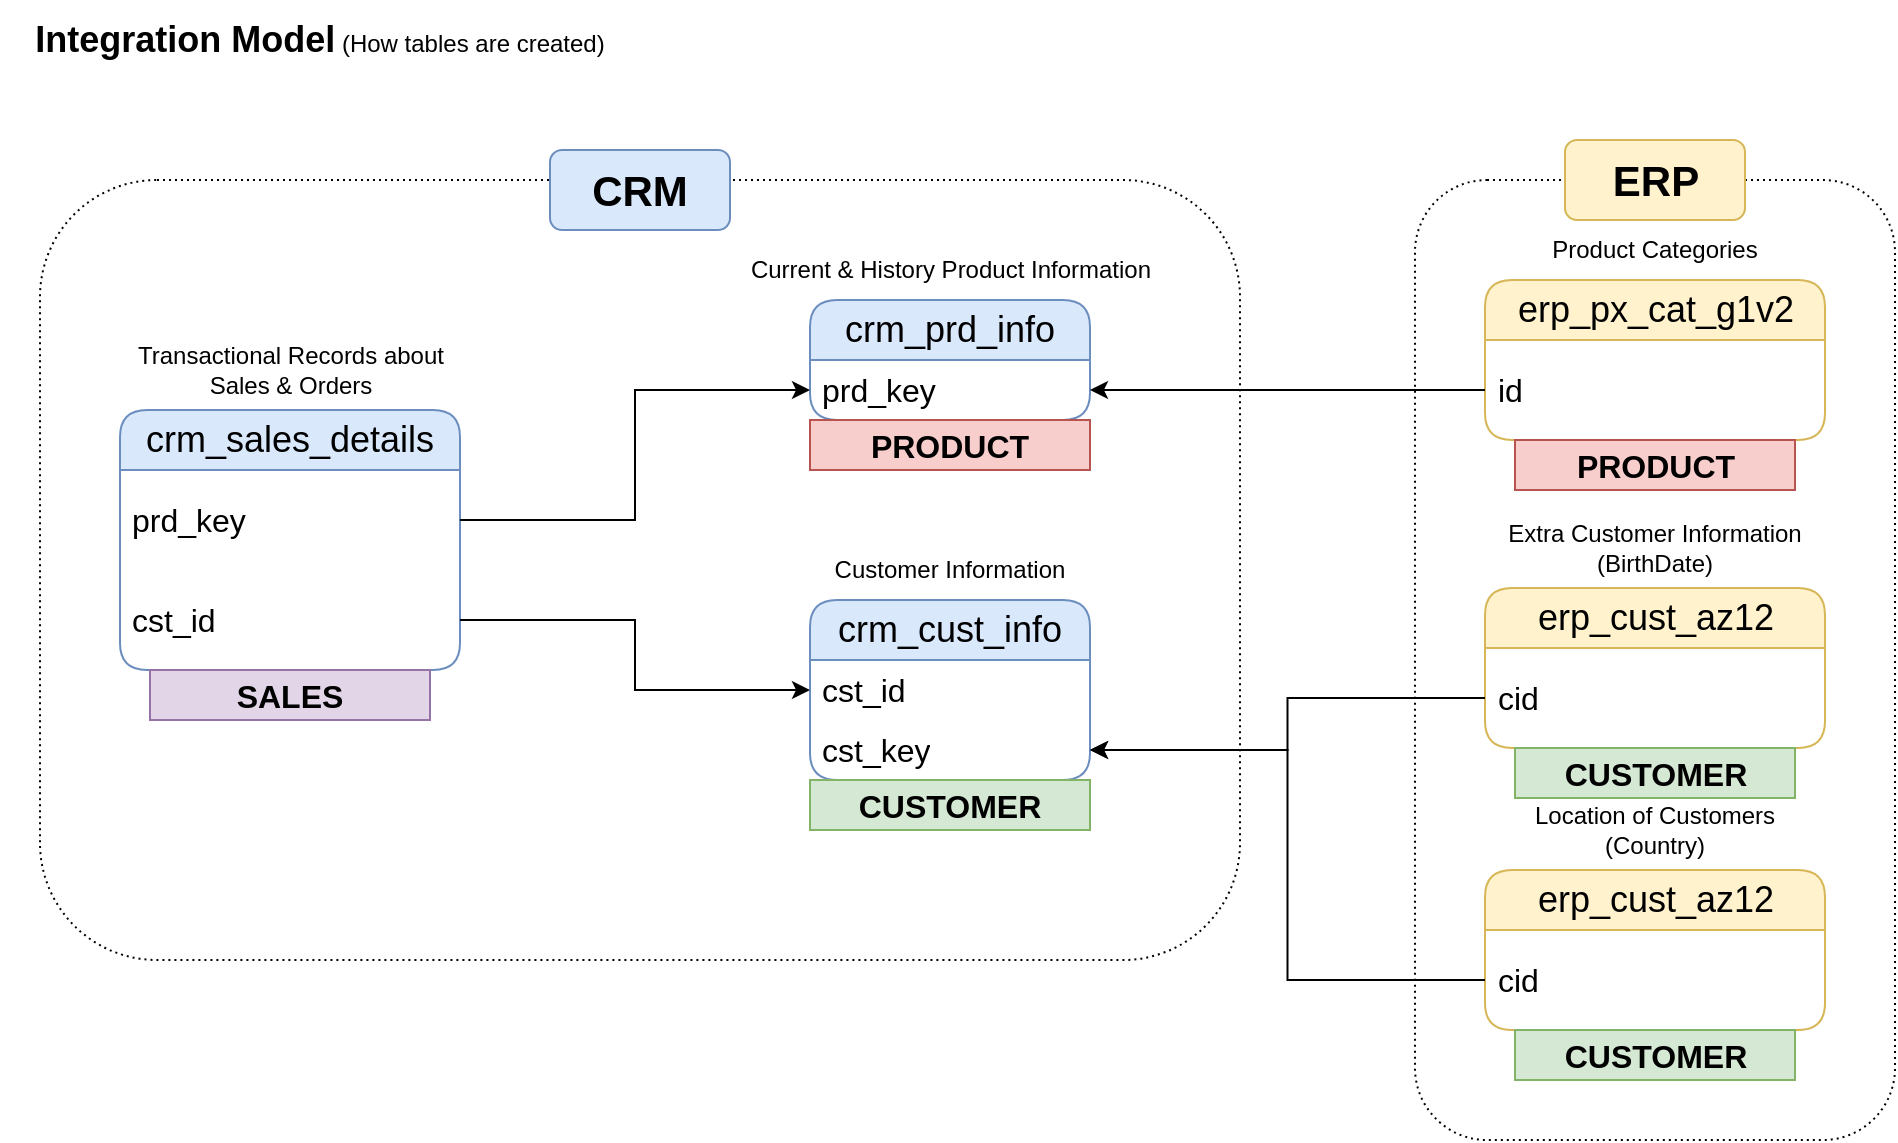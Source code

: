 <mxfile version="27.1.0">
  <diagram name="Page-1" id="8QMNzHHoJmfJ2i7kZxd4">
    <mxGraphModel dx="1042" dy="527" grid="1" gridSize="10" guides="1" tooltips="1" connect="1" arrows="1" fold="1" page="1" pageScale="1" pageWidth="1169" pageHeight="827" math="0" shadow="0">
      <root>
        <mxCell id="0" />
        <mxCell id="1" parent="0" />
        <mxCell id="5EYDZL1ktErVGbTyCt4M-26" value="erp_cust_az12" style="swimlane;fontStyle=0;childLayout=stackLayout;horizontal=1;startSize=30;horizontalStack=0;resizeParent=1;resizeParentMax=0;resizeLast=0;collapsible=1;marginBottom=0;whiteSpace=wrap;html=1;rounded=1;fillColor=#fff2cc;strokeColor=#d6b656;fontSize=18;" parent="1" vertex="1">
          <mxGeometry x="782.5" y="475" width="170" height="80" as="geometry" />
        </mxCell>
        <mxCell id="5EYDZL1ktErVGbTyCt4M-27" value="cid" style="text;strokeColor=none;fillColor=none;align=left;verticalAlign=middle;spacingLeft=4;spacingRight=4;overflow=hidden;points=[[0,0.5],[1,0.5]];portConstraint=eastwest;rotatable=0;whiteSpace=wrap;html=1;fontSize=16;" parent="5EYDZL1ktErVGbTyCt4M-26" vertex="1">
          <mxGeometry y="30" width="170" height="50" as="geometry" />
        </mxCell>
        <mxCell id="5EYDZL1ktErVGbTyCt4M-1" value="&lt;b&gt;&lt;font style=&quot;font-size: 18px;&quot;&gt;Integration Model&lt;/font&gt;&lt;/b&gt; (How tables are created)" style="text;html=1;align=center;verticalAlign=middle;whiteSpace=wrap;rounded=0;" parent="1" vertex="1">
          <mxGeometry x="40" y="40" width="320" height="40" as="geometry" />
        </mxCell>
        <mxCell id="5EYDZL1ktErVGbTyCt4M-3" value="crm_cust_info" style="swimlane;fontStyle=0;childLayout=stackLayout;horizontal=1;startSize=30;horizontalStack=0;resizeParent=1;resizeParentMax=0;resizeLast=0;collapsible=1;marginBottom=0;whiteSpace=wrap;html=1;rounded=1;fillColor=#dae8fc;strokeColor=#6c8ebf;fontSize=18;" parent="1" vertex="1">
          <mxGeometry x="445" y="340" width="140" height="90" as="geometry" />
        </mxCell>
        <mxCell id="5EYDZL1ktErVGbTyCt4M-4" value="cst_id" style="text;strokeColor=none;fillColor=none;align=left;verticalAlign=middle;spacingLeft=4;spacingRight=4;overflow=hidden;points=[[0,0.5],[1,0.5]];portConstraint=eastwest;rotatable=0;whiteSpace=wrap;html=1;fontSize=16;" parent="5EYDZL1ktErVGbTyCt4M-3" vertex="1">
          <mxGeometry y="30" width="140" height="30" as="geometry" />
        </mxCell>
        <mxCell id="5EYDZL1ktErVGbTyCt4M-21" value="cst_key" style="text;strokeColor=none;fillColor=none;align=left;verticalAlign=middle;spacingLeft=4;spacingRight=4;overflow=hidden;points=[[0,0.5],[1,0.5]];portConstraint=eastwest;rotatable=0;whiteSpace=wrap;html=1;fontSize=16;" parent="5EYDZL1ktErVGbTyCt4M-3" vertex="1">
          <mxGeometry y="60" width="140" height="30" as="geometry" />
        </mxCell>
        <mxCell id="5EYDZL1ktErVGbTyCt4M-7" value="Customer Information" style="text;html=1;align=center;verticalAlign=middle;whiteSpace=wrap;rounded=0;" parent="1" vertex="1">
          <mxGeometry x="430" y="310" width="170" height="30" as="geometry" />
        </mxCell>
        <mxCell id="5EYDZL1ktErVGbTyCt4M-8" value="crm_prd_info" style="swimlane;fontStyle=0;childLayout=stackLayout;horizontal=1;startSize=30;horizontalStack=0;resizeParent=1;resizeParentMax=0;resizeLast=0;collapsible=1;marginBottom=0;whiteSpace=wrap;html=1;rounded=1;fillColor=#dae8fc;strokeColor=#6c8ebf;fontSize=18;" parent="1" vertex="1">
          <mxGeometry x="445" y="190" width="140" height="60" as="geometry" />
        </mxCell>
        <mxCell id="5EYDZL1ktErVGbTyCt4M-9" value="prd_key" style="text;strokeColor=none;fillColor=none;align=left;verticalAlign=middle;spacingLeft=4;spacingRight=4;overflow=hidden;points=[[0,0.5],[1,0.5]];portConstraint=eastwest;rotatable=0;whiteSpace=wrap;html=1;fontSize=16;" parent="5EYDZL1ktErVGbTyCt4M-8" vertex="1">
          <mxGeometry y="30" width="140" height="30" as="geometry" />
        </mxCell>
        <mxCell id="5EYDZL1ktErVGbTyCt4M-10" value="Current &amp;amp; History Product Information" style="text;html=1;align=center;verticalAlign=middle;whiteSpace=wrap;rounded=0;" parent="1" vertex="1">
          <mxGeometry x="407.5" y="160" width="215" height="30" as="geometry" />
        </mxCell>
        <mxCell id="5EYDZL1ktErVGbTyCt4M-11" value="crm_sales_details" style="swimlane;fontStyle=0;childLayout=stackLayout;horizontal=1;startSize=30;horizontalStack=0;resizeParent=1;resizeParentMax=0;resizeLast=0;collapsible=1;marginBottom=0;whiteSpace=wrap;html=1;rounded=1;fillColor=#dae8fc;strokeColor=#6c8ebf;fontSize=18;" parent="1" vertex="1">
          <mxGeometry x="100" y="245" width="170" height="130" as="geometry" />
        </mxCell>
        <mxCell id="5EYDZL1ktErVGbTyCt4M-12" value="prd_key" style="text;strokeColor=none;fillColor=none;align=left;verticalAlign=middle;spacingLeft=4;spacingRight=4;overflow=hidden;points=[[0,0.5],[1,0.5]];portConstraint=eastwest;rotatable=0;whiteSpace=wrap;html=1;fontSize=16;" parent="5EYDZL1ktErVGbTyCt4M-11" vertex="1">
          <mxGeometry y="30" width="170" height="50" as="geometry" />
        </mxCell>
        <mxCell id="5EYDZL1ktErVGbTyCt4M-14" value="cst_id" style="text;strokeColor=none;fillColor=none;align=left;verticalAlign=middle;spacingLeft=4;spacingRight=4;overflow=hidden;points=[[0,0.5],[1,0.5]];portConstraint=eastwest;rotatable=0;whiteSpace=wrap;html=1;fontSize=16;" parent="5EYDZL1ktErVGbTyCt4M-11" vertex="1">
          <mxGeometry y="80" width="170" height="50" as="geometry" />
        </mxCell>
        <mxCell id="5EYDZL1ktErVGbTyCt4M-13" value="Transactional Records about Sales &amp;amp; Orders" style="text;html=1;align=center;verticalAlign=middle;whiteSpace=wrap;rounded=0;" parent="1" vertex="1">
          <mxGeometry x="107.5" y="210" width="155" height="30" as="geometry" />
        </mxCell>
        <mxCell id="5EYDZL1ktErVGbTyCt4M-17" value="erp_cust_az12" style="swimlane;fontStyle=0;childLayout=stackLayout;horizontal=1;startSize=30;horizontalStack=0;resizeParent=1;resizeParentMax=0;resizeLast=0;collapsible=1;marginBottom=0;whiteSpace=wrap;html=1;rounded=1;fillColor=#fff2cc;strokeColor=#d6b656;fontSize=18;" parent="1" vertex="1">
          <mxGeometry x="782.5" y="334" width="170" height="80" as="geometry" />
        </mxCell>
        <mxCell id="5EYDZL1ktErVGbTyCt4M-18" value="cid" style="text;strokeColor=none;fillColor=none;align=left;verticalAlign=middle;spacingLeft=4;spacingRight=4;overflow=hidden;points=[[0,0.5],[1,0.5]];portConstraint=eastwest;rotatable=0;whiteSpace=wrap;html=1;fontSize=16;" parent="5EYDZL1ktErVGbTyCt4M-17" vertex="1">
          <mxGeometry y="30" width="170" height="50" as="geometry" />
        </mxCell>
        <mxCell id="5EYDZL1ktErVGbTyCt4M-20" value="Extra Customer Information (BirthDate)" style="text;html=1;align=center;verticalAlign=middle;whiteSpace=wrap;rounded=0;" parent="1" vertex="1">
          <mxGeometry x="790" y="299" width="155" height="30" as="geometry" />
        </mxCell>
        <mxCell id="5EYDZL1ktErVGbTyCt4M-23" style="edgeStyle=orthogonalEdgeStyle;rounded=0;orthogonalLoop=1;jettySize=auto;html=1;entryX=0;entryY=0.5;entryDx=0;entryDy=0;" parent="1" source="5EYDZL1ktErVGbTyCt4M-12" target="5EYDZL1ktErVGbTyCt4M-9" edge="1">
          <mxGeometry relative="1" as="geometry" />
        </mxCell>
        <mxCell id="5EYDZL1ktErVGbTyCt4M-24" style="edgeStyle=orthogonalEdgeStyle;rounded=0;orthogonalLoop=1;jettySize=auto;html=1;entryX=0;entryY=0.5;entryDx=0;entryDy=0;" parent="1" source="5EYDZL1ktErVGbTyCt4M-14" target="5EYDZL1ktErVGbTyCt4M-4" edge="1">
          <mxGeometry relative="1" as="geometry" />
        </mxCell>
        <mxCell id="5EYDZL1ktErVGbTyCt4M-25" style="edgeStyle=orthogonalEdgeStyle;rounded=0;orthogonalLoop=1;jettySize=auto;html=1;entryX=1;entryY=0.5;entryDx=0;entryDy=0;" parent="1" source="5EYDZL1ktErVGbTyCt4M-18" target="5EYDZL1ktErVGbTyCt4M-21" edge="1">
          <mxGeometry relative="1" as="geometry" />
        </mxCell>
        <mxCell id="5EYDZL1ktErVGbTyCt4M-28" value="Location of Customers (Country)" style="text;html=1;align=center;verticalAlign=middle;whiteSpace=wrap;rounded=0;" parent="1" vertex="1">
          <mxGeometry x="790" y="440" width="155" height="30" as="geometry" />
        </mxCell>
        <mxCell id="5EYDZL1ktErVGbTyCt4M-29" style="edgeStyle=orthogonalEdgeStyle;rounded=0;orthogonalLoop=1;jettySize=auto;html=1;entryX=1;entryY=0.5;entryDx=0;entryDy=0;" parent="1" source="5EYDZL1ktErVGbTyCt4M-27" target="5EYDZL1ktErVGbTyCt4M-21" edge="1">
          <mxGeometry relative="1" as="geometry" />
        </mxCell>
        <mxCell id="5EYDZL1ktErVGbTyCt4M-30" value="erp_px_cat_g1v2" style="swimlane;fontStyle=0;childLayout=stackLayout;horizontal=1;startSize=30;horizontalStack=0;resizeParent=1;resizeParentMax=0;resizeLast=0;collapsible=1;marginBottom=0;whiteSpace=wrap;html=1;rounded=1;fillColor=#fff2cc;strokeColor=#d6b656;fontSize=18;" parent="1" vertex="1">
          <mxGeometry x="782.5" y="180" width="170" height="80" as="geometry" />
        </mxCell>
        <mxCell id="5EYDZL1ktErVGbTyCt4M-31" value="id" style="text;strokeColor=none;fillColor=none;align=left;verticalAlign=middle;spacingLeft=4;spacingRight=4;overflow=hidden;points=[[0,0.5],[1,0.5]];portConstraint=eastwest;rotatable=0;whiteSpace=wrap;html=1;fontSize=16;" parent="5EYDZL1ktErVGbTyCt4M-30" vertex="1">
          <mxGeometry y="30" width="170" height="50" as="geometry" />
        </mxCell>
        <mxCell id="5EYDZL1ktErVGbTyCt4M-34" value="" style="rounded=1;whiteSpace=wrap;html=1;fillColor=none;dashed=1;dashPattern=1 2;" parent="1" vertex="1">
          <mxGeometry x="60" y="130" width="600" height="390" as="geometry" />
        </mxCell>
        <mxCell id="5EYDZL1ktErVGbTyCt4M-32" value="Product Categories" style="text;html=1;align=center;verticalAlign=middle;whiteSpace=wrap;rounded=0;" parent="1" vertex="1">
          <mxGeometry x="790" y="150" width="155" height="30" as="geometry" />
        </mxCell>
        <mxCell id="5EYDZL1ktErVGbTyCt4M-33" style="edgeStyle=orthogonalEdgeStyle;rounded=0;orthogonalLoop=1;jettySize=auto;html=1;entryX=1;entryY=0.5;entryDx=0;entryDy=0;" parent="1" source="5EYDZL1ktErVGbTyCt4M-31" target="5EYDZL1ktErVGbTyCt4M-9" edge="1">
          <mxGeometry relative="1" as="geometry" />
        </mxCell>
        <mxCell id="5EYDZL1ktErVGbTyCt4M-35" value="&lt;font style=&quot;font-size: 21px;&quot;&gt;&lt;b&gt;CRM&lt;/b&gt;&lt;/font&gt;" style="rounded=1;whiteSpace=wrap;html=1;fillColor=#dae8fc;strokeColor=#6c8ebf;" parent="1" vertex="1">
          <mxGeometry x="315" y="115" width="90" height="40" as="geometry" />
        </mxCell>
        <mxCell id="5EYDZL1ktErVGbTyCt4M-39" value="" style="rounded=1;whiteSpace=wrap;html=1;fillColor=none;dashed=1;dashPattern=1 2;" parent="1" vertex="1">
          <mxGeometry x="747.5" y="130" width="240" height="480" as="geometry" />
        </mxCell>
        <mxCell id="5EYDZL1ktErVGbTyCt4M-37" value="&lt;font style=&quot;font-size: 21px;&quot;&gt;&lt;b&gt;ERP&lt;/b&gt;&lt;/font&gt;" style="rounded=1;whiteSpace=wrap;html=1;fillColor=#fff2cc;strokeColor=#d6b656;" parent="1" vertex="1">
          <mxGeometry x="822.5" y="110" width="90" height="40" as="geometry" />
        </mxCell>
        <mxCell id="9OktJo-5ms2KUaf_EzRA-1" value="&lt;b&gt;PRODUCT&lt;/b&gt;" style="text;html=1;strokeColor=#b85450;fillColor=#f8cecc;align=center;verticalAlign=middle;whiteSpace=wrap;overflow=hidden;fontSize=16;" parent="1" vertex="1">
          <mxGeometry x="797.5" y="260" width="140" height="25" as="geometry" />
        </mxCell>
        <mxCell id="9OktJo-5ms2KUaf_EzRA-3" value="&lt;b&gt;SALES&lt;/b&gt;" style="text;html=1;strokeColor=#9673a6;fillColor=#e1d5e7;align=center;verticalAlign=middle;whiteSpace=wrap;overflow=hidden;fontSize=16;" parent="1" vertex="1">
          <mxGeometry x="115" y="375" width="140" height="25" as="geometry" />
        </mxCell>
        <mxCell id="9OktJo-5ms2KUaf_EzRA-4" value="&lt;b&gt;CUSTOMER&lt;/b&gt;" style="text;html=1;strokeColor=#82b366;fillColor=#d5e8d4;align=center;verticalAlign=middle;whiteSpace=wrap;overflow=hidden;fontSize=16;" parent="1" vertex="1">
          <mxGeometry x="797.5" y="414" width="140" height="25" as="geometry" />
        </mxCell>
        <mxCell id="9OktJo-5ms2KUaf_EzRA-5" value="&lt;b&gt;CUSTOMER&lt;/b&gt;" style="text;html=1;strokeColor=#82b366;fillColor=#d5e8d4;align=center;verticalAlign=middle;whiteSpace=wrap;overflow=hidden;fontSize=16;" parent="1" vertex="1">
          <mxGeometry x="797.5" y="555" width="140" height="25" as="geometry" />
        </mxCell>
        <mxCell id="9OktJo-5ms2KUaf_EzRA-6" value="&lt;b&gt;PRODUCT&lt;/b&gt;" style="text;html=1;strokeColor=#b85450;fillColor=#f8cecc;align=center;verticalAlign=middle;whiteSpace=wrap;overflow=hidden;fontSize=16;" parent="1" vertex="1">
          <mxGeometry x="445" y="250" width="140" height="25" as="geometry" />
        </mxCell>
        <mxCell id="Yv82gP1D9lO-zv1qOdLk-1" value="&lt;b&gt;CUSTOMER&lt;/b&gt;" style="text;html=1;strokeColor=#82b366;fillColor=#d5e8d4;align=center;verticalAlign=middle;whiteSpace=wrap;overflow=hidden;fontSize=16;" vertex="1" parent="1">
          <mxGeometry x="445" y="430" width="140" height="25" as="geometry" />
        </mxCell>
      </root>
    </mxGraphModel>
  </diagram>
</mxfile>
